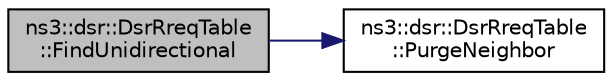 digraph "ns3::dsr::DsrRreqTable::FindUnidirectional"
{
 // LATEX_PDF_SIZE
  edge [fontname="Helvetica",fontsize="10",labelfontname="Helvetica",labelfontsize="10"];
  node [fontname="Helvetica",fontsize="10",shape=record];
  rankdir="LR";
  Node1 [label="ns3::dsr::DsrRreqTable\l::FindUnidirectional",height=0.2,width=0.4,color="black", fillcolor="grey75", style="filled", fontcolor="black",tooltip="Verify if entry is unidirectional or not(e.g."];
  Node1 -> Node2 [color="midnightblue",fontsize="10",style="solid",fontname="Helvetica"];
  Node2 [label="ns3::dsr::DsrRreqTable\l::PurgeNeighbor",height=0.2,width=0.4,color="black", fillcolor="white", style="filled",URL="$classns3_1_1dsr_1_1_dsr_rreq_table.html#aca6a498c94d434706539b867033e919e",tooltip="Remove all expired black list entries."];
}

